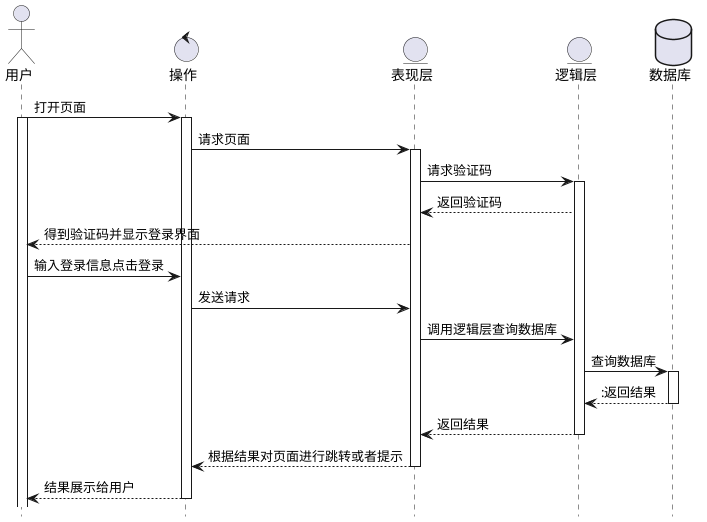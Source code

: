 @startuml
hide footbox
actor 用户 as user
control 操作 as control
entity 表现层 as view
entity 逻辑层 as service
database 数据库 as db
user->control:打开页面
user++
control ++
control->view:请求页面
view++
view->service:请求验证码
service++
service-->view:返回验证码
view-->user:得到验证码并显示登录界面
user->control:输入登录信息点击登录
control->view:发送请求
view->service:调用逻辑层查询数据库
service->db:查询数据库
db++
return:返回结果
service-->view:返回结果
service--
view-->control:根据结果对页面进行跳转或者提示
view--
control-->user:结果展示给用户
control--
@enduml